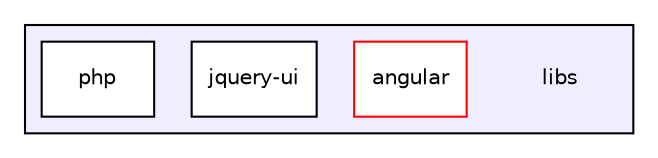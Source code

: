 digraph "libs" {
  compound=true
  node [ fontsize="10", fontname="Helvetica"];
  edge [ labelfontsize="10", labelfontname="Helvetica"];
  subgraph clusterdir_6719ab1f1f7655efc2fa43f7eb574fd1 {
    graph [ bgcolor="#eeeeff", pencolor="black", label="" URL="dir_6719ab1f1f7655efc2fa43f7eb574fd1.html"];
    dir_6719ab1f1f7655efc2fa43f7eb574fd1 [shape=plaintext label="libs"];
    dir_f1c7788e701f5d642bb7ddc950ca56a5 [shape=box label="angular" color="red" fillcolor="white" style="filled" URL="dir_f1c7788e701f5d642bb7ddc950ca56a5.html"];
    dir_ce2d5194fa4c0573f622e612dc603fa4 [shape=box label="jquery-ui" color="black" fillcolor="white" style="filled" URL="dir_ce2d5194fa4c0573f622e612dc603fa4.html"];
    dir_a9d5f6641ea395ab5ff4deb671d7e8f1 [shape=box label="php" color="black" fillcolor="white" style="filled" URL="dir_a9d5f6641ea395ab5ff4deb671d7e8f1.html"];
  }
}
